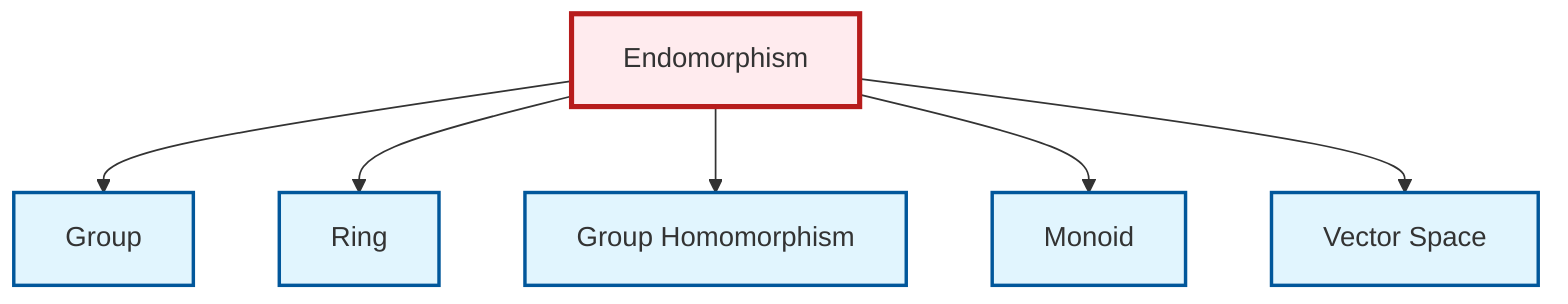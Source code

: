 graph TD
    classDef definition fill:#e1f5fe,stroke:#01579b,stroke-width:2px
    classDef theorem fill:#f3e5f5,stroke:#4a148c,stroke-width:2px
    classDef axiom fill:#fff3e0,stroke:#e65100,stroke-width:2px
    classDef example fill:#e8f5e9,stroke:#1b5e20,stroke-width:2px
    classDef current fill:#ffebee,stroke:#b71c1c,stroke-width:3px
    def-homomorphism["Group Homomorphism"]:::definition
    def-vector-space["Vector Space"]:::definition
    def-endomorphism["Endomorphism"]:::definition
    def-ring["Ring"]:::definition
    def-monoid["Monoid"]:::definition
    def-group["Group"]:::definition
    def-endomorphism --> def-group
    def-endomorphism --> def-ring
    def-endomorphism --> def-homomorphism
    def-endomorphism --> def-monoid
    def-endomorphism --> def-vector-space
    class def-endomorphism current